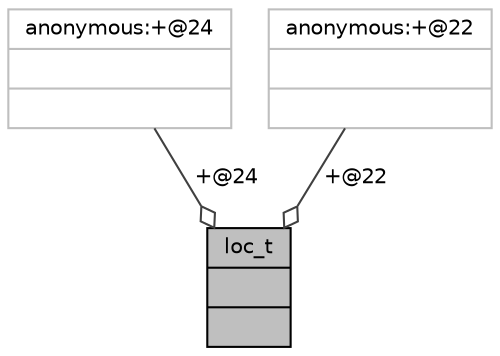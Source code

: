 digraph "loc_t"
{
 // INTERACTIVE_SVG=YES
  bgcolor="transparent";
  edge [fontname="Helvetica",fontsize="10",labelfontname="Helvetica",labelfontsize="10"];
  node [fontname="Helvetica",fontsize="10",shape=record];
  Node137 [label="{loc_t\n||}",height=0.2,width=0.4,color="black", fillcolor="grey75", style="filled", fontcolor="black"];
  Node138 -> Node137 [color="grey25",fontsize="10",style="solid",label=" +@24" ,arrowhead="odiamond",fontname="Helvetica"];
  Node138 [label="{anonymous:+@24\n||}",height=0.2,width=0.4,color="grey75"];
  Node139 -> Node137 [color="grey25",fontsize="10",style="solid",label=" +@22" ,arrowhead="odiamond",fontname="Helvetica"];
  Node139 [label="{anonymous:+@22\n||}",height=0.2,width=0.4,color="grey75"];
}
